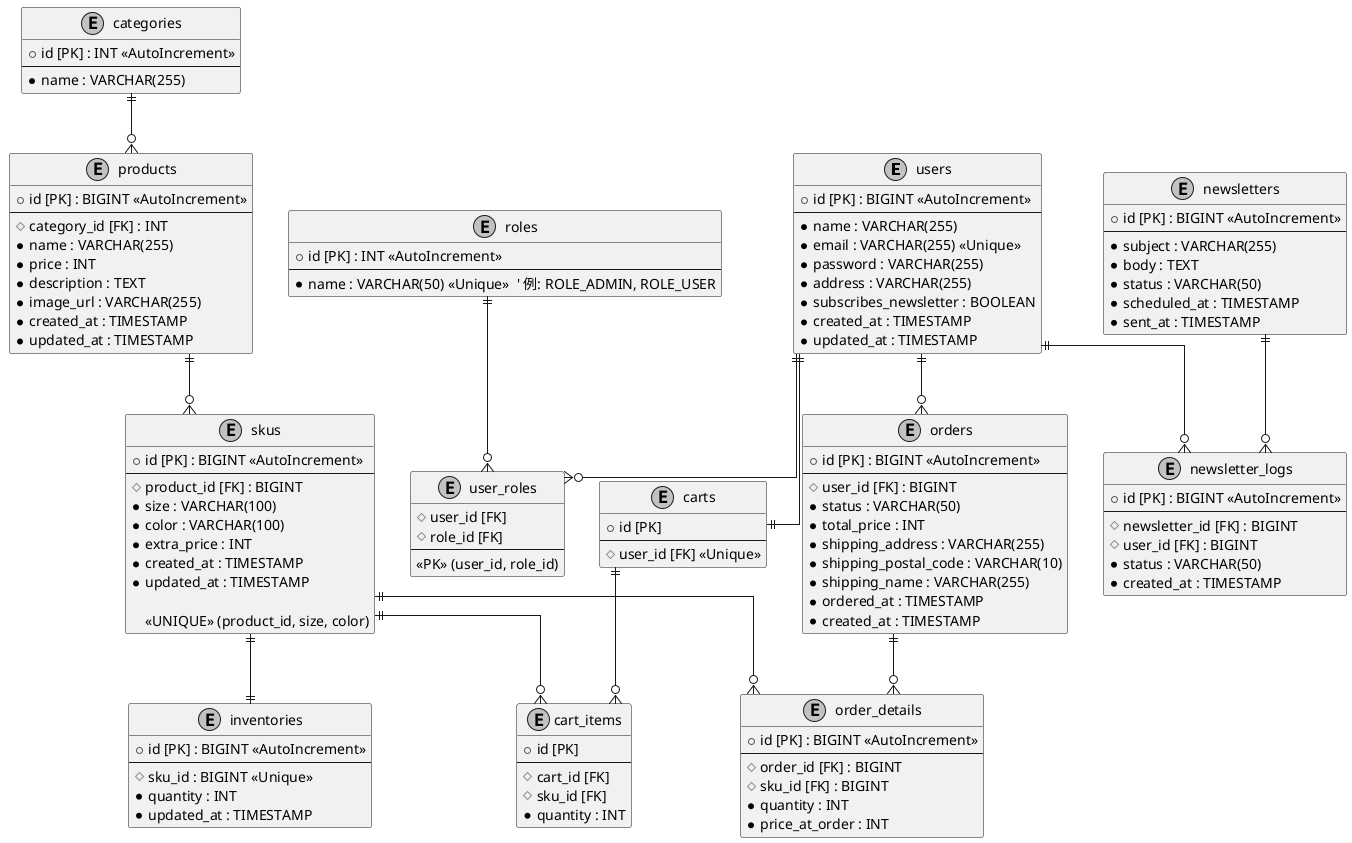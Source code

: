 @startuml EC Site ERD

' 図の見た目を整える skinparam
skinparam linetype ortho
skinparam monochrome true
hide empty members

' --- エンティティ（テーブル）の定義 ---

' ユーザーテーブル
entity "users" {
    + id [PK] : BIGINT <<AutoIncrement>>
    --
    * name : VARCHAR(255)
    * email : VARCHAR(255) <<Unique>>
    * password : VARCHAR(255)
    * address : VARCHAR(255)
    * subscribes_newsletter : BOOLEAN
    * created_at : TIMESTAMP
    * updated_at : TIMESTAMP
}

' 商品カテゴリテーブル
entity "categories" {
    + id [PK] : INT <<AutoIncrement>>
    --
    * name : VARCHAR(255)
}

' 商品テーブル
entity "products" {
    + id [PK] : BIGINT <<AutoIncrement>>
    --
    # category_id [FK] : INT
    * name : VARCHAR(255)
    * price : INT
    * description : TEXT
    * image_url : VARCHAR(255)
    * created_at : TIMESTAMP
    * updated_at : TIMESTAMP
}

' 注文テーブル
entity "orders" {
    + id [PK] : BIGINT <<AutoIncrement>>
    --
    # user_id [FK] : BIGINT
    * status : VARCHAR(50)
    * total_price : INT
    ' --- 配送先情報 ---
    * shipping_address : VARCHAR(255)
    * shipping_postal_code : VARCHAR(10)
    * shipping_name : VARCHAR(255)
    ' ---
    * ordered_at : TIMESTAMP
    * created_at : TIMESTAMP
}

' 注文明細テーブル（中間テーブル）
entity "order_details" {
    + id [PK] : BIGINT <<AutoIncrement>>
    --
    # order_id [FK] : BIGINT
    # sku_id [FK] : BIGINT
    * quantity : INT
    * price_at_order : INT
}

' SKUテーブル（商品に対するSKU情報）
entity "skus" {
    + id [PK] : BIGINT <<AutoIncrement>>
    --
    # product_id [FK] : BIGINT
    ' ON DELETE CASCADE
    * size : VARCHAR(100)
    * color : VARCHAR(100)
    * extra_price : INT
    * created_at : TIMESTAMP
    * updated_at : TIMESTAMP

    ' 複合ユニーク制約
  <<UNIQUE>> (product_id, size, color)
}

' 在庫テーブル
entity "inventories" {
    + id [PK] : BIGINT <<AutoIncrement>>
    --
    # sku_id : BIGINT <<Unique>>
    ' ON DELETE CASCADE
    * quantity : INT
    * updated_at : TIMESTAMP
}

' カートテーブル
entity "carts" {
    + id [PK]
    --
    # user_id [FK] <<Unique>>
}

' カート内商品テーブル
entity "cart_items" {
    + id [PK]
    --
    # cart_id [FK]
    # sku_id [FK]
    * quantity : INT
}

' ロールマスタテーブル
entity "roles" {
    + id [PK] : INT <<AutoIncrement>>
    --
    * name : VARCHAR(50) <<Unique>>  ' 例: ROLE_ADMIN, ROLE_USER
}

' ユーザーとロールの中間テーブル
entity "user_roles" {
    # user_id [FK]
    # role_id [FK]
    --
    <<PK>> (user_id, role_id)
}

' メールマガジン管理テーブル
entity "newsletters" {
    + id [PK] : BIGINT <<AutoIncrement>>
    --
    * subject : VARCHAR(255)
    * body : TEXT
    * status : VARCHAR(50)
    * scheduled_at : TIMESTAMP
    * sent_at : TIMESTAMP
}

' メールマガジン配信ログテーブル
entity "newsletter_logs" {
    + id [PK] : BIGINT <<AutoIncrement>>
    --
    # newsletter_id [FK] : BIGINT
    # user_id [FK] : BIGINT
    * status : VARCHAR(50)
    * created_at : TIMESTAMP
}


' --- リレーションシップの定義 ---

' ユーザーと注文 1対多
users ||--o{orders

' カテゴリと商品 1対多
categories ||--o{products

' 注文と注文明細 1対多
orders ||--o{order_details

' SKUと注文明細 1対多
skus ||--o{order_details

' 商品とSKUは1対多
products ||--o{skus

' SKUと在庫は1対1
skus ||--|| inventories

' カート機能のリレーション
users ||--|| carts
carts ||--o{cart_items
skus ||--o{cart_items

'ユーザーロールのリレーション
users ||--o{user_roles
roles ||--o{user_roles

' メールマガジンのリレーション
newsletters ||--o{newsletter_logs
users ||--o{newsletter_logs

@enduml